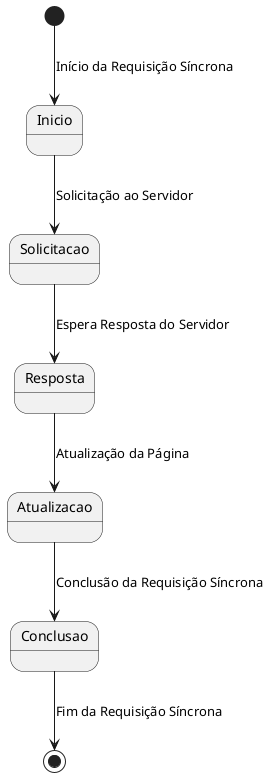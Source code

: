 @startuml

[*] --> Inicio: Início da Requisição Síncrona
Inicio --> Solicitacao: Solicitação ao Servidor
Solicitacao --> Resposta: Espera Resposta do Servidor
Resposta --> Atualizacao: Atualização da Página
Atualizacao --> Conclusao: Conclusão da Requisição Síncrona

Conclusao --> [*]: Fim da Requisição Síncrona

@enduml
